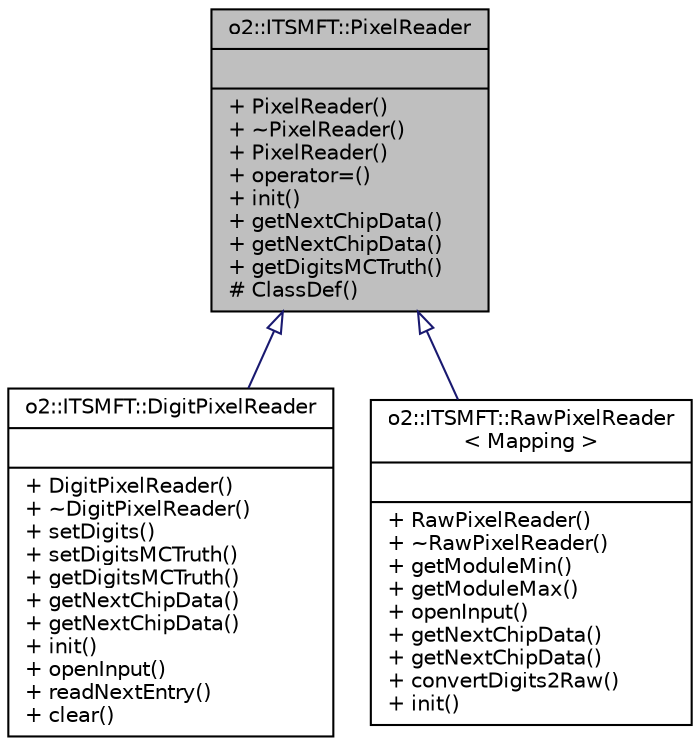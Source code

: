 digraph "o2::ITSMFT::PixelReader"
{
 // INTERACTIVE_SVG=YES
  bgcolor="transparent";
  edge [fontname="Helvetica",fontsize="10",labelfontname="Helvetica",labelfontsize="10"];
  node [fontname="Helvetica",fontsize="10",shape=record];
  Node1 [label="{o2::ITSMFT::PixelReader\n||+ PixelReader()\l+ ~PixelReader()\l+ PixelReader()\l+ operator=()\l+ init()\l+ getNextChipData()\l+ getNextChipData()\l+ getDigitsMCTruth()\l# ClassDef()\l}",height=0.2,width=0.4,color="black", fillcolor="grey75", style="filled" fontcolor="black"];
  Node1 -> Node2 [dir="back",color="midnightblue",fontsize="10",style="solid",arrowtail="onormal",fontname="Helvetica"];
  Node2 [label="{o2::ITSMFT::DigitPixelReader\n||+ DigitPixelReader()\l+ ~DigitPixelReader()\l+ setDigits()\l+ setDigitsMCTruth()\l+ getDigitsMCTruth()\l+ getNextChipData()\l+ getNextChipData()\l+ init()\l+ openInput()\l+ readNextEntry()\l+ clear()\l}",height=0.2,width=0.4,color="black",URL="$d2/dfc/classo2_1_1ITSMFT_1_1DigitPixelReader.html"];
  Node1 -> Node3 [dir="back",color="midnightblue",fontsize="10",style="solid",arrowtail="onormal",fontname="Helvetica"];
  Node3 [label="{o2::ITSMFT::RawPixelReader\l\< Mapping \>\n||+ RawPixelReader()\l+ ~RawPixelReader()\l+ getModuleMin()\l+ getModuleMax()\l+ openInput()\l+ getNextChipData()\l+ getNextChipData()\l+ convertDigits2Raw()\l+ init()\l}",height=0.2,width=0.4,color="black",URL="$df/dae/classo2_1_1ITSMFT_1_1RawPixelReader.html"];
}
